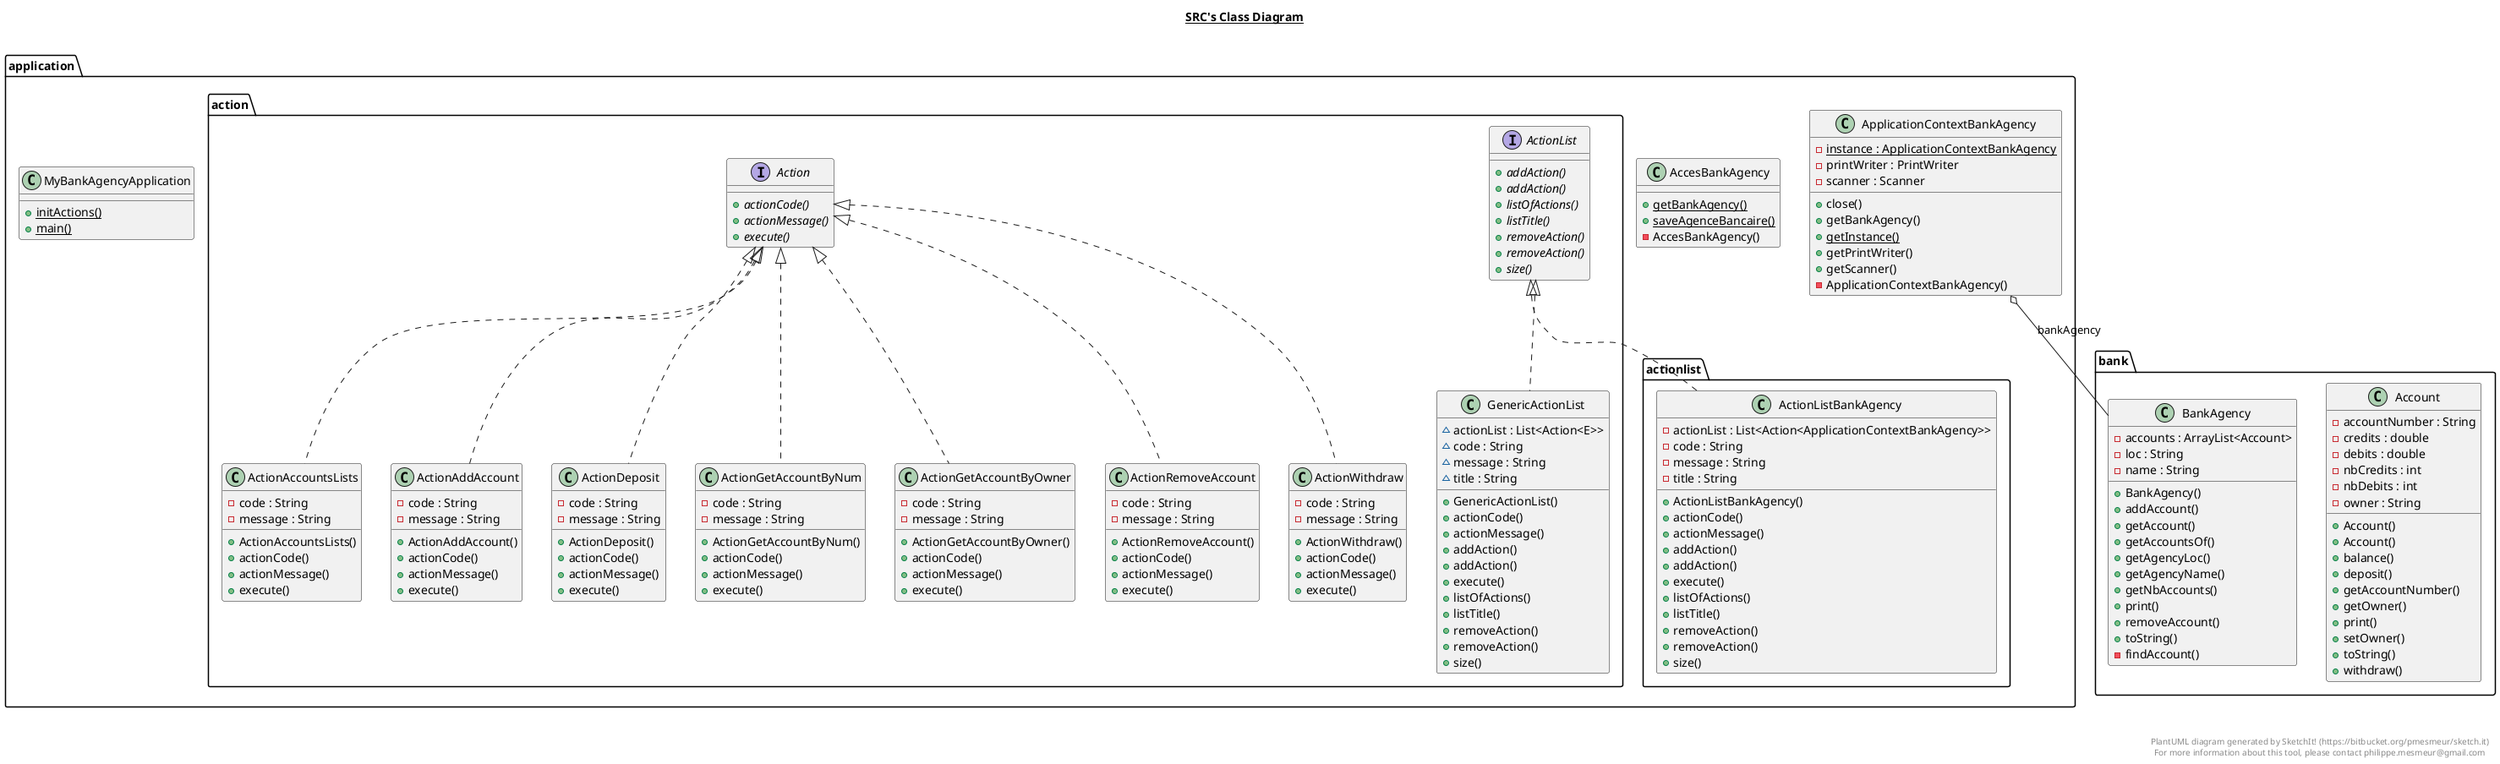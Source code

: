 @startuml

title __SRC's Class Diagram__\n

      class application.AccesBankAgency {
          {static} + getBankAgency()
          {static} + saveAgenceBancaire()
          - AccesBankAgency()
      }

      class application.ApplicationContextBankAgency {
          {static} - instance : ApplicationContextBankAgency
          - printWriter : PrintWriter
          - scanner : Scanner
          + close()
          + getBankAgency()
          {static} + getInstance()
          + getPrintWriter()
          + getScanner()
          - ApplicationContextBankAgency()
      }

      class application.MyBankAgencyApplication {
          {static} + initActions()
          {static} + main()
      }


        interface application.action.Action {
            {abstract} + actionCode()
            {abstract} + actionMessage()
            {abstract} + execute()
        }


        class application.action.ActionAccountsLists {
            - code : String
            - message : String
            + ActionAccountsLists()
            + actionCode()
            + actionMessage()
            + execute()
        }




        class application.action.ActionAddAccount {
            - code : String
            - message : String
            + ActionAddAccount()
            + actionCode()
            + actionMessage()
            + execute()
        }



        class application.action.ActionDeposit {
            - code : String
            - message : String
            + ActionDeposit()
            + actionCode()
            + actionMessage()
            + execute()
        }



        class application.action.ActionGetAccountByNum {
            - code : String
            - message : String
            + ActionGetAccountByNum()
            + actionCode()
            + actionMessage()
            + execute()
        }



        class application.action.ActionGetAccountByOwner {
            - code : String
            - message : String
            + ActionGetAccountByOwner()
            + actionCode()
            + actionMessage()
            + execute()
        }



        interface application.action.ActionList {
            {abstract} + addAction()
            {abstract} + addAction()
            {abstract} + listOfActions()
            {abstract} + listTitle()
            {abstract} + removeAction()
            {abstract} + removeAction()
            {abstract} + size()
        }


        class application.action.ActionRemoveAccount {
            - code : String
            - message : String
            + ActionRemoveAccount()
            + actionCode()
            + actionMessage()
            + execute()
        }



        class application.action.ActionWithdraw {
            - code : String
            - message : String
            + ActionWithdraw()
            + actionCode()
            + actionMessage()
            + execute()
        }




        class application.action.GenericActionList {
            ~ actionList : List<Action<E>>
            ~ code : String
            ~ message : String
            ~ title : String
            + GenericActionList()
            + actionCode()
            + actionMessage()
            + addAction()
            + addAction()
            + execute()
            + listOfActions()
            + listTitle()
            + removeAction()
            + removeAction()
            + size()
        }


      class bank.Account {
          - accountNumber : String
          - credits : double
          - debits : double
          - nbCredits : int
          - nbDebits : int
          - owner : String
          + Account()
          + Account()
          + balance()
          + deposit()
          + getAccountNumber()
          + getOwner()
          + print()
          + setOwner()
          + toString()
          + withdraw()
      }

      class bank.BankAgency {
          - accounts : ArrayList<Account>
          - loc : String
          - name : String
          + BankAgency()
          + addAccount()
          + getAccount()
          + getAccountsOf()
          + getAgencyLoc()
          + getAgencyName()
          + getNbAccounts()
          + print()
          + removeAccount()
          + toString()
          - findAccount()
      }

          class application.actionlist.ActionListBankAgency {
              - actionList : List<Action<ApplicationContextBankAgency>>
              - code : String
              - message : String
              - title : String
              + ActionListBankAgency()
              + actionCode()
              + actionMessage()
              + addAction()
              + addAction()
              + execute()
              + listOfActions()
              + listTitle()
              + removeAction()
              + removeAction()
              + size()
          }



  application.actionlist.ActionListBankAgency .up.|> application.action.ActionList


  application.action.ActionAccountsLists .up.|> application.action.Action
  application.action.ActionAddAccount .up.|> application.action.Action
  application.action.ActionDeposit .up.|> application.action.Action
  application.action.ActionGetAccountByNum .up.|> application.action.Action
  application.action.ActionGetAccountByOwner .up.|> application.action.Action
  application.action.ActionRemoveAccount .up.|> application.action.Action
  application.action.ActionWithdraw .up.|> application.action.Action
  application.action.GenericActionList .up.|> application.action.ActionList

  application.ApplicationContextBankAgency o-- bank.BankAgency : bankAgency





right footer


PlantUML diagram generated by SketchIt! (https://bitbucket.org/pmesmeur/sketch.it)
For more information about this tool, please contact philippe.mesmeur@gmail.com
endfooter

@enduml
